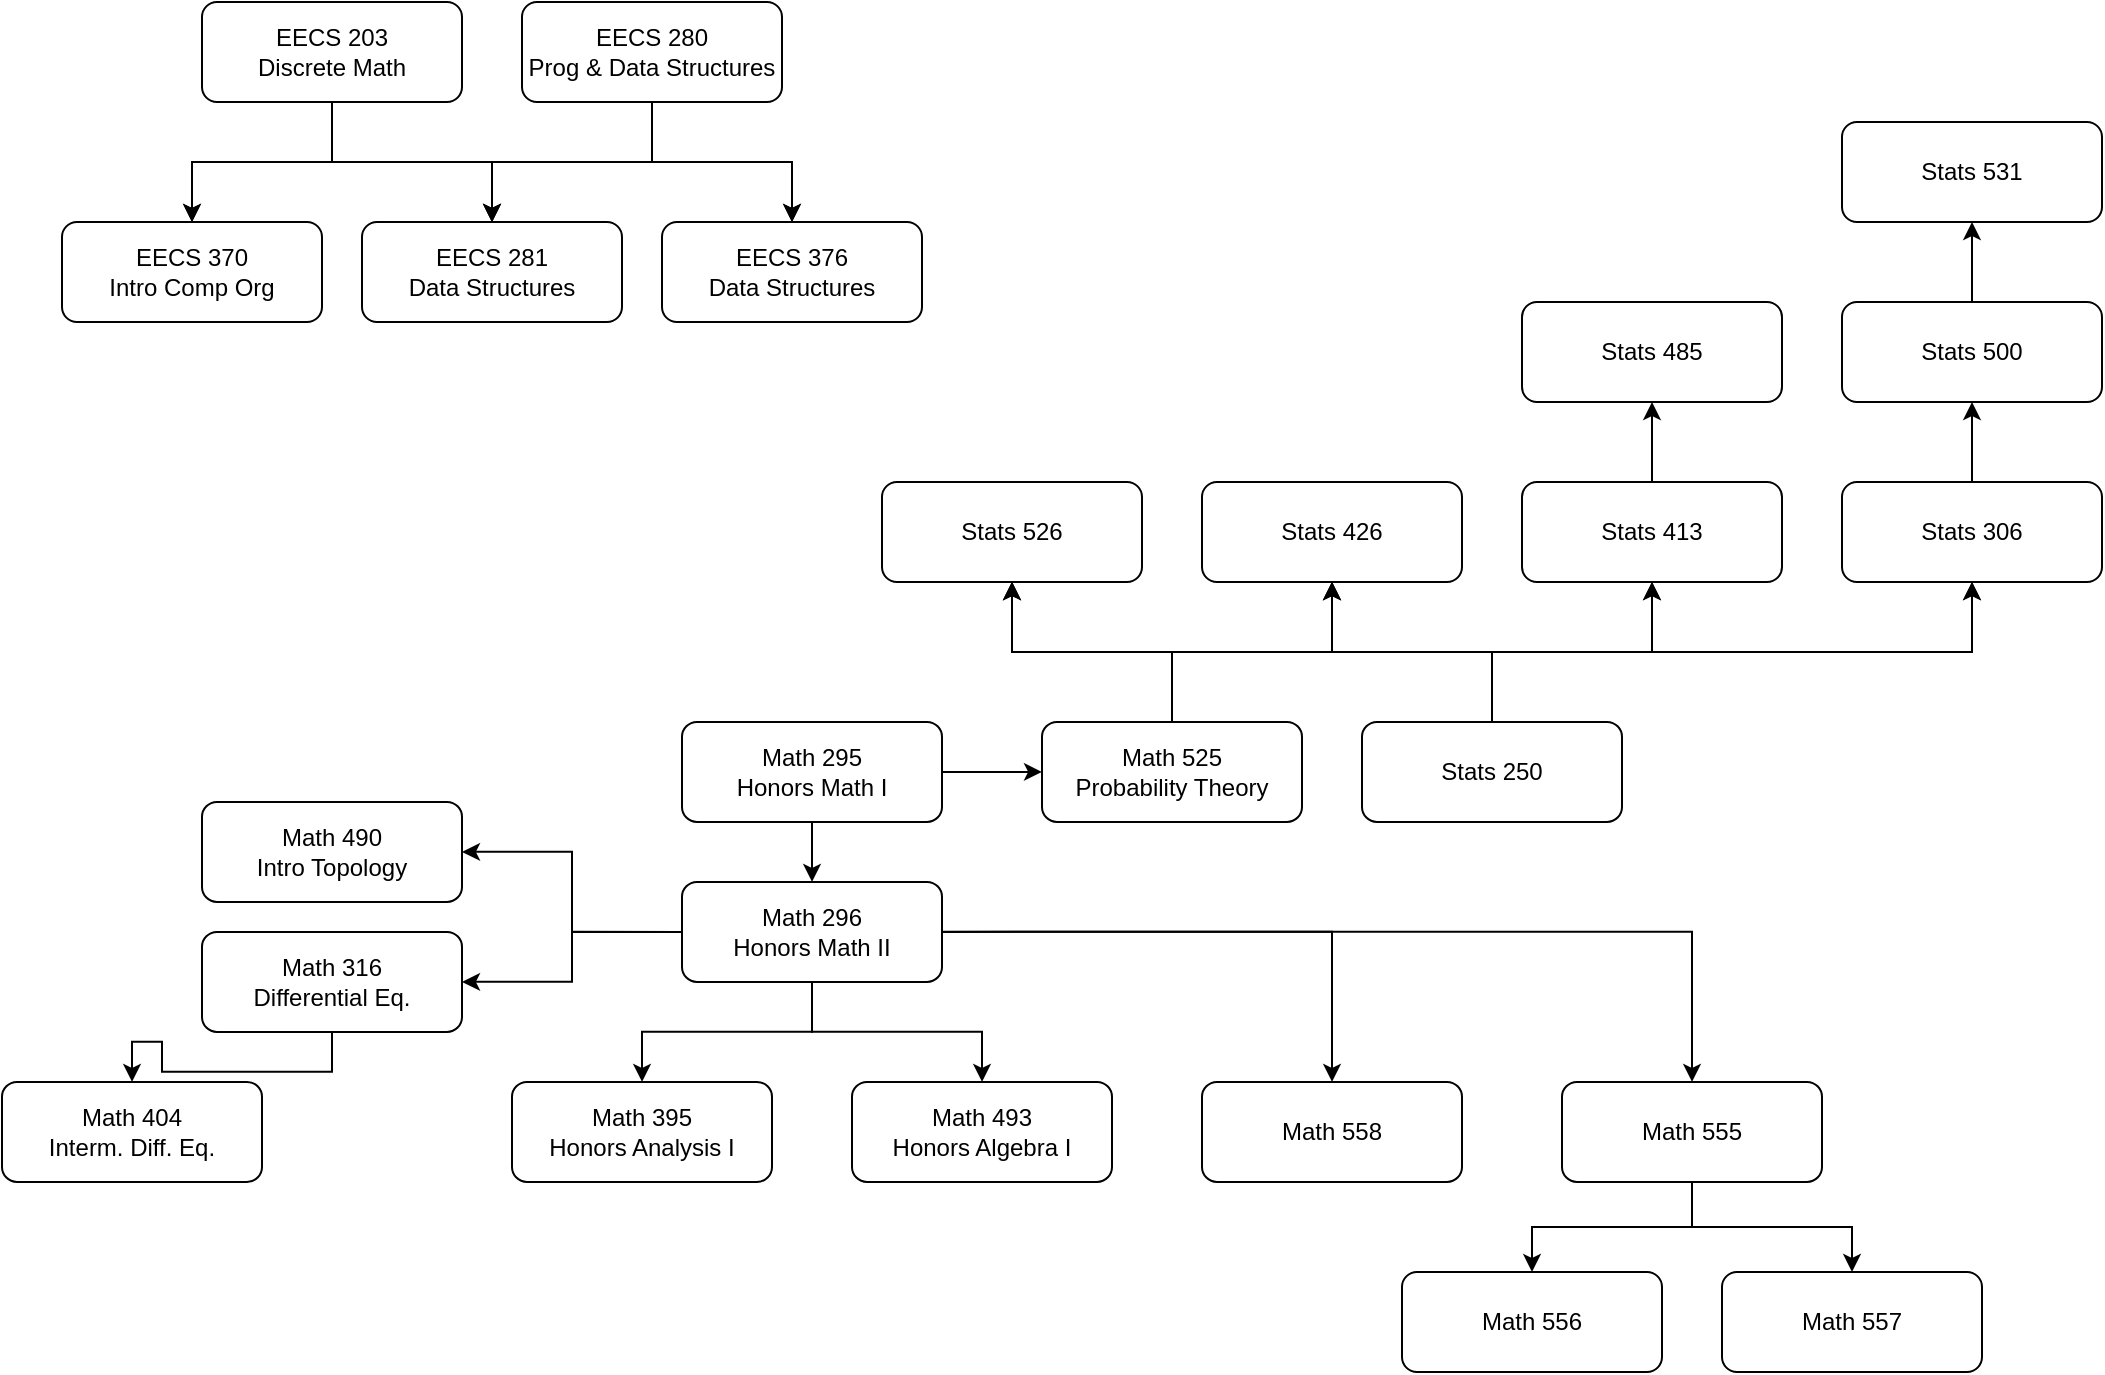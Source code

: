 <mxfile version="17.4.4" type="device"><diagram id="GoPdTXF0DmKgI1ejy2Yz" name="Page-1"><mxGraphModel dx="1065" dy="633" grid="1" gridSize="10" guides="1" tooltips="1" connect="1" arrows="1" fold="1" page="1" pageScale="1" pageWidth="1200" pageHeight="1600" math="0" shadow="0"><root><mxCell id="0"/><mxCell id="1" parent="0"/><mxCell id="5o8fWHNzmiKxbo_ArwBr-17" style="edgeStyle=orthogonalEdgeStyle;rounded=0;orthogonalLoop=1;jettySize=auto;html=1;entryX=0.5;entryY=0;entryDx=0;entryDy=0;" edge="1" parent="1" source="5o8fWHNzmiKxbo_ArwBr-1" target="5o8fWHNzmiKxbo_ArwBr-7"><mxGeometry relative="1" as="geometry"><mxPoint x="405" y="230" as="targetPoint"/></mxGeometry></mxCell><mxCell id="5o8fWHNzmiKxbo_ArwBr-18" style="edgeStyle=orthogonalEdgeStyle;rounded=0;orthogonalLoop=1;jettySize=auto;html=1;entryX=0.5;entryY=0;entryDx=0;entryDy=0;" edge="1" parent="1" source="5o8fWHNzmiKxbo_ArwBr-1" target="5o8fWHNzmiKxbo_ArwBr-9"><mxGeometry relative="1" as="geometry"/></mxCell><mxCell id="5o8fWHNzmiKxbo_ArwBr-28" style="edgeStyle=orthogonalEdgeStyle;rounded=0;orthogonalLoop=1;jettySize=auto;html=1;" edge="1" parent="1" source="5o8fWHNzmiKxbo_ArwBr-1" target="5o8fWHNzmiKxbo_ArwBr-8"><mxGeometry relative="1" as="geometry"><Array as="points"><mxPoint x="355" y="220"/><mxPoint x="125" y="220"/></Array></mxGeometry></mxCell><mxCell id="5o8fWHNzmiKxbo_ArwBr-1" value="EECS 280&lt;br&gt;Prog &amp;amp; Data Structures" style="rounded=1;whiteSpace=wrap;html=1;" vertex="1" parent="1"><mxGeometry x="290" y="140" width="130" height="50" as="geometry"/></mxCell><mxCell id="5o8fWHNzmiKxbo_ArwBr-19" style="edgeStyle=orthogonalEdgeStyle;rounded=0;orthogonalLoop=1;jettySize=auto;html=1;entryX=0.5;entryY=0;entryDx=0;entryDy=0;" edge="1" parent="1" source="5o8fWHNzmiKxbo_ArwBr-4" target="5o8fWHNzmiKxbo_ArwBr-7"><mxGeometry relative="1" as="geometry"/></mxCell><mxCell id="5o8fWHNzmiKxbo_ArwBr-20" style="edgeStyle=orthogonalEdgeStyle;rounded=0;orthogonalLoop=1;jettySize=auto;html=1;entryX=0.5;entryY=0;entryDx=0;entryDy=0;" edge="1" parent="1" source="5o8fWHNzmiKxbo_ArwBr-4" target="5o8fWHNzmiKxbo_ArwBr-8"><mxGeometry relative="1" as="geometry"/></mxCell><mxCell id="5o8fWHNzmiKxbo_ArwBr-26" style="edgeStyle=orthogonalEdgeStyle;rounded=0;orthogonalLoop=1;jettySize=auto;html=1;entryX=0.5;entryY=0;entryDx=0;entryDy=0;" edge="1" parent="1" source="5o8fWHNzmiKxbo_ArwBr-4" target="5o8fWHNzmiKxbo_ArwBr-7"><mxGeometry relative="1" as="geometry"/></mxCell><mxCell id="5o8fWHNzmiKxbo_ArwBr-27" style="edgeStyle=orthogonalEdgeStyle;rounded=0;orthogonalLoop=1;jettySize=auto;html=1;entryX=0.5;entryY=0;entryDx=0;entryDy=0;" edge="1" parent="1" source="5o8fWHNzmiKxbo_ArwBr-4" target="5o8fWHNzmiKxbo_ArwBr-9"><mxGeometry relative="1" as="geometry"><Array as="points"><mxPoint x="195" y="220"/><mxPoint x="425" y="220"/></Array></mxGeometry></mxCell><mxCell id="5o8fWHNzmiKxbo_ArwBr-4" value="EECS 203&lt;br&gt;Discrete Math" style="rounded=1;whiteSpace=wrap;html=1;" vertex="1" parent="1"><mxGeometry x="130" y="140" width="130" height="50" as="geometry"/></mxCell><mxCell id="5o8fWHNzmiKxbo_ArwBr-7" value="EECS 281&lt;br&gt;Data Structures" style="rounded=1;whiteSpace=wrap;html=1;" vertex="1" parent="1"><mxGeometry x="210" y="250" width="130" height="50" as="geometry"/></mxCell><mxCell id="5o8fWHNzmiKxbo_ArwBr-8" value="EECS 370&lt;br&gt;Intro Comp Org" style="rounded=1;whiteSpace=wrap;html=1;" vertex="1" parent="1"><mxGeometry x="60" y="250" width="130" height="50" as="geometry"/></mxCell><mxCell id="5o8fWHNzmiKxbo_ArwBr-9" value="EECS 376&lt;br&gt;Data Structures" style="rounded=1;whiteSpace=wrap;html=1;" vertex="1" parent="1"><mxGeometry x="360" y="250" width="130" height="50" as="geometry"/></mxCell><mxCell id="5o8fWHNzmiKxbo_ArwBr-24" style="edgeStyle=orthogonalEdgeStyle;rounded=0;orthogonalLoop=1;jettySize=auto;html=1;exitX=0.5;exitY=1;exitDx=0;exitDy=0;entryX=0.5;entryY=0;entryDx=0;entryDy=0;" edge="1" parent="1" source="5o8fWHNzmiKxbo_ArwBr-21" target="5o8fWHNzmiKxbo_ArwBr-22"><mxGeometry relative="1" as="geometry"/></mxCell><mxCell id="5o8fWHNzmiKxbo_ArwBr-30" style="edgeStyle=orthogonalEdgeStyle;rounded=0;orthogonalLoop=1;jettySize=auto;html=1;" edge="1" parent="1" source="5o8fWHNzmiKxbo_ArwBr-21" target="5o8fWHNzmiKxbo_ArwBr-29"><mxGeometry relative="1" as="geometry"/></mxCell><mxCell id="5o8fWHNzmiKxbo_ArwBr-21" value="Math 295&lt;br&gt;Honors Math I" style="rounded=1;whiteSpace=wrap;html=1;" vertex="1" parent="1"><mxGeometry x="370" y="499.94" width="130" height="50" as="geometry"/></mxCell><mxCell id="5o8fWHNzmiKxbo_ArwBr-25" value="" style="edgeStyle=orthogonalEdgeStyle;rounded=0;orthogonalLoop=1;jettySize=auto;html=1;" edge="1" parent="1" source="5o8fWHNzmiKxbo_ArwBr-22" target="5o8fWHNzmiKxbo_ArwBr-23"><mxGeometry relative="1" as="geometry"/></mxCell><mxCell id="5o8fWHNzmiKxbo_ArwBr-32" style="edgeStyle=orthogonalEdgeStyle;rounded=0;orthogonalLoop=1;jettySize=auto;html=1;exitX=0;exitY=0.5;exitDx=0;exitDy=0;entryX=1;entryY=0.5;entryDx=0;entryDy=0;" edge="1" parent="1" source="5o8fWHNzmiKxbo_ArwBr-22" target="5o8fWHNzmiKxbo_ArwBr-31"><mxGeometry relative="1" as="geometry"/></mxCell><mxCell id="5o8fWHNzmiKxbo_ArwBr-36" style="edgeStyle=orthogonalEdgeStyle;rounded=0;orthogonalLoop=1;jettySize=auto;html=1;exitX=0;exitY=0.5;exitDx=0;exitDy=0;entryX=1;entryY=0.5;entryDx=0;entryDy=0;" edge="1" parent="1" source="5o8fWHNzmiKxbo_ArwBr-22" target="5o8fWHNzmiKxbo_ArwBr-33"><mxGeometry relative="1" as="geometry"/></mxCell><mxCell id="5o8fWHNzmiKxbo_ArwBr-39" style="edgeStyle=orthogonalEdgeStyle;rounded=0;orthogonalLoop=1;jettySize=auto;html=1;exitX=0.5;exitY=1;exitDx=0;exitDy=0;" edge="1" parent="1" source="5o8fWHNzmiKxbo_ArwBr-22" target="5o8fWHNzmiKxbo_ArwBr-37"><mxGeometry relative="1" as="geometry"/></mxCell><mxCell id="5o8fWHNzmiKxbo_ArwBr-66" style="edgeStyle=orthogonalEdgeStyle;rounded=0;orthogonalLoop=1;jettySize=auto;html=1;exitX=1;exitY=0.5;exitDx=0;exitDy=0;" edge="1" parent="1" source="5o8fWHNzmiKxbo_ArwBr-22" target="5o8fWHNzmiKxbo_ArwBr-65"><mxGeometry relative="1" as="geometry"/></mxCell><mxCell id="5o8fWHNzmiKxbo_ArwBr-68" style="edgeStyle=orthogonalEdgeStyle;rounded=0;orthogonalLoop=1;jettySize=auto;html=1;entryX=0.5;entryY=0;entryDx=0;entryDy=0;" edge="1" parent="1" source="5o8fWHNzmiKxbo_ArwBr-22" target="5o8fWHNzmiKxbo_ArwBr-67"><mxGeometry relative="1" as="geometry"/></mxCell><mxCell id="5o8fWHNzmiKxbo_ArwBr-22" value="Math 296&lt;br&gt;Honors Math II" style="rounded=1;whiteSpace=wrap;html=1;" vertex="1" parent="1"><mxGeometry x="370" y="579.94" width="130" height="50" as="geometry"/></mxCell><mxCell id="5o8fWHNzmiKxbo_ArwBr-23" value="Math 395&lt;br&gt;Honors Analysis I" style="rounded=1;whiteSpace=wrap;html=1;" vertex="1" parent="1"><mxGeometry x="285" y="679.94" width="130" height="50" as="geometry"/></mxCell><mxCell id="5o8fWHNzmiKxbo_ArwBr-41" style="edgeStyle=orthogonalEdgeStyle;rounded=0;orthogonalLoop=1;jettySize=auto;html=1;exitX=0.5;exitY=0;exitDx=0;exitDy=0;entryX=0.5;entryY=1;entryDx=0;entryDy=0;" edge="1" parent="1" source="5o8fWHNzmiKxbo_ArwBr-29" target="5o8fWHNzmiKxbo_ArwBr-40"><mxGeometry relative="1" as="geometry"/></mxCell><mxCell id="5o8fWHNzmiKxbo_ArwBr-44" style="edgeStyle=orthogonalEdgeStyle;rounded=0;orthogonalLoop=1;jettySize=auto;html=1;exitX=0.5;exitY=0;exitDx=0;exitDy=0;entryX=0.5;entryY=1;entryDx=0;entryDy=0;" edge="1" parent="1" source="5o8fWHNzmiKxbo_ArwBr-29" target="5o8fWHNzmiKxbo_ArwBr-43"><mxGeometry relative="1" as="geometry"/></mxCell><mxCell id="5o8fWHNzmiKxbo_ArwBr-60" style="edgeStyle=orthogonalEdgeStyle;rounded=0;orthogonalLoop=1;jettySize=auto;html=1;entryX=0.5;entryY=1;entryDx=0;entryDy=0;" edge="1" parent="1" source="5o8fWHNzmiKxbo_ArwBr-29" target="5o8fWHNzmiKxbo_ArwBr-43"><mxGeometry relative="1" as="geometry"/></mxCell><mxCell id="5o8fWHNzmiKxbo_ArwBr-61" style="edgeStyle=orthogonalEdgeStyle;rounded=0;orthogonalLoop=1;jettySize=auto;html=1;entryX=0.5;entryY=1;entryDx=0;entryDy=0;" edge="1" parent="1" source="5o8fWHNzmiKxbo_ArwBr-29" target="5o8fWHNzmiKxbo_ArwBr-40"><mxGeometry relative="1" as="geometry"/></mxCell><mxCell id="5o8fWHNzmiKxbo_ArwBr-62" style="edgeStyle=orthogonalEdgeStyle;rounded=0;orthogonalLoop=1;jettySize=auto;html=1;entryX=0.5;entryY=1;entryDx=0;entryDy=0;exitX=0.5;exitY=0;exitDx=0;exitDy=0;" edge="1" parent="1" source="5o8fWHNzmiKxbo_ArwBr-29" target="5o8fWHNzmiKxbo_ArwBr-48"><mxGeometry relative="1" as="geometry"/></mxCell><mxCell id="5o8fWHNzmiKxbo_ArwBr-63" style="edgeStyle=orthogonalEdgeStyle;rounded=0;orthogonalLoop=1;jettySize=auto;html=1;entryX=0.5;entryY=1;entryDx=0;entryDy=0;exitX=0.5;exitY=0;exitDx=0;exitDy=0;" edge="1" parent="1" source="5o8fWHNzmiKxbo_ArwBr-29" target="5o8fWHNzmiKxbo_ArwBr-49"><mxGeometry relative="1" as="geometry"/></mxCell><mxCell id="5o8fWHNzmiKxbo_ArwBr-29" value="Math 525&lt;br&gt;Probability Theory" style="rounded=1;whiteSpace=wrap;html=1;" vertex="1" parent="1"><mxGeometry x="550" y="499.94" width="130" height="50" as="geometry"/></mxCell><mxCell id="5o8fWHNzmiKxbo_ArwBr-31" value="Math 490&lt;br&gt;Intro Topology" style="rounded=1;whiteSpace=wrap;html=1;" vertex="1" parent="1"><mxGeometry x="130" y="539.94" width="130" height="50" as="geometry"/></mxCell><mxCell id="5o8fWHNzmiKxbo_ArwBr-35" style="edgeStyle=orthogonalEdgeStyle;rounded=0;orthogonalLoop=1;jettySize=auto;html=1;" edge="1" parent="1" source="5o8fWHNzmiKxbo_ArwBr-33" target="5o8fWHNzmiKxbo_ArwBr-34"><mxGeometry relative="1" as="geometry"/></mxCell><mxCell id="5o8fWHNzmiKxbo_ArwBr-33" value="Math 316&lt;br&gt;Differential Eq." style="rounded=1;whiteSpace=wrap;html=1;" vertex="1" parent="1"><mxGeometry x="130" y="604.94" width="130" height="50" as="geometry"/></mxCell><mxCell id="5o8fWHNzmiKxbo_ArwBr-34" value="Math 404&lt;br&gt;Interm. Diff. Eq." style="rounded=1;whiteSpace=wrap;html=1;" vertex="1" parent="1"><mxGeometry x="30" y="679.94" width="130" height="50" as="geometry"/></mxCell><mxCell id="5o8fWHNzmiKxbo_ArwBr-37" value="Math 493&lt;br&gt;Honors Algebra I" style="rounded=1;whiteSpace=wrap;html=1;" vertex="1" parent="1"><mxGeometry x="455" y="679.94" width="130" height="50" as="geometry"/></mxCell><mxCell id="5o8fWHNzmiKxbo_ArwBr-40" value="Stats 426" style="rounded=1;whiteSpace=wrap;html=1;" vertex="1" parent="1"><mxGeometry x="630" y="380" width="130" height="50" as="geometry"/></mxCell><mxCell id="5o8fWHNzmiKxbo_ArwBr-45" style="edgeStyle=orthogonalEdgeStyle;rounded=0;orthogonalLoop=1;jettySize=auto;html=1;entryX=0.5;entryY=1;entryDx=0;entryDy=0;" edge="1" parent="1" source="5o8fWHNzmiKxbo_ArwBr-42" target="5o8fWHNzmiKxbo_ArwBr-40"><mxGeometry relative="1" as="geometry"/></mxCell><mxCell id="5o8fWHNzmiKxbo_ArwBr-47" style="edgeStyle=orthogonalEdgeStyle;rounded=0;orthogonalLoop=1;jettySize=auto;html=1;exitX=0.5;exitY=0;exitDx=0;exitDy=0;entryX=0.5;entryY=1;entryDx=0;entryDy=0;" edge="1" parent="1" source="5o8fWHNzmiKxbo_ArwBr-42" target="5o8fWHNzmiKxbo_ArwBr-43"><mxGeometry relative="1" as="geometry"/></mxCell><mxCell id="5o8fWHNzmiKxbo_ArwBr-56" style="edgeStyle=orthogonalEdgeStyle;rounded=0;orthogonalLoop=1;jettySize=auto;html=1;entryX=0.5;entryY=1;entryDx=0;entryDy=0;" edge="1" parent="1" source="5o8fWHNzmiKxbo_ArwBr-42" target="5o8fWHNzmiKxbo_ArwBr-48"><mxGeometry relative="1" as="geometry"/></mxCell><mxCell id="5o8fWHNzmiKxbo_ArwBr-59" style="edgeStyle=orthogonalEdgeStyle;rounded=0;orthogonalLoop=1;jettySize=auto;html=1;entryX=0.5;entryY=1;entryDx=0;entryDy=0;exitX=0.5;exitY=0;exitDx=0;exitDy=0;" edge="1" parent="1" source="5o8fWHNzmiKxbo_ArwBr-42" target="5o8fWHNzmiKxbo_ArwBr-49"><mxGeometry relative="1" as="geometry"/></mxCell><mxCell id="5o8fWHNzmiKxbo_ArwBr-42" value="Stats 250" style="rounded=1;whiteSpace=wrap;html=1;" vertex="1" parent="1"><mxGeometry x="710" y="499.94" width="130" height="50" as="geometry"/></mxCell><mxCell id="5o8fWHNzmiKxbo_ArwBr-43" value="Stats 526" style="rounded=1;whiteSpace=wrap;html=1;" vertex="1" parent="1"><mxGeometry x="470" y="380" width="130" height="50" as="geometry"/></mxCell><mxCell id="5o8fWHNzmiKxbo_ArwBr-55" value="" style="edgeStyle=orthogonalEdgeStyle;rounded=0;orthogonalLoop=1;jettySize=auto;html=1;" edge="1" parent="1" source="5o8fWHNzmiKxbo_ArwBr-48" target="5o8fWHNzmiKxbo_ArwBr-50"><mxGeometry relative="1" as="geometry"/></mxCell><mxCell id="5o8fWHNzmiKxbo_ArwBr-48" value="Stats 413" style="rounded=1;whiteSpace=wrap;html=1;" vertex="1" parent="1"><mxGeometry x="790" y="380" width="130" height="50" as="geometry"/></mxCell><mxCell id="5o8fWHNzmiKxbo_ArwBr-53" style="edgeStyle=orthogonalEdgeStyle;rounded=0;orthogonalLoop=1;jettySize=auto;html=1;exitX=0.5;exitY=0;exitDx=0;exitDy=0;entryX=0.5;entryY=1;entryDx=0;entryDy=0;" edge="1" parent="1" source="5o8fWHNzmiKxbo_ArwBr-49" target="5o8fWHNzmiKxbo_ArwBr-51"><mxGeometry relative="1" as="geometry"/></mxCell><mxCell id="5o8fWHNzmiKxbo_ArwBr-49" value="Stats 306" style="rounded=1;whiteSpace=wrap;html=1;" vertex="1" parent="1"><mxGeometry x="950" y="380" width="130" height="50" as="geometry"/></mxCell><mxCell id="5o8fWHNzmiKxbo_ArwBr-50" value="Stats 485" style="rounded=1;whiteSpace=wrap;html=1;" vertex="1" parent="1"><mxGeometry x="790" y="290" width="130" height="50" as="geometry"/></mxCell><mxCell id="5o8fWHNzmiKxbo_ArwBr-54" value="" style="edgeStyle=orthogonalEdgeStyle;rounded=0;orthogonalLoop=1;jettySize=auto;html=1;" edge="1" parent="1" source="5o8fWHNzmiKxbo_ArwBr-51" target="5o8fWHNzmiKxbo_ArwBr-52"><mxGeometry relative="1" as="geometry"/></mxCell><mxCell id="5o8fWHNzmiKxbo_ArwBr-51" value="Stats 500" style="rounded=1;whiteSpace=wrap;html=1;" vertex="1" parent="1"><mxGeometry x="950" y="290" width="130" height="50" as="geometry"/></mxCell><mxCell id="5o8fWHNzmiKxbo_ArwBr-52" value="Stats 531" style="rounded=1;whiteSpace=wrap;html=1;" vertex="1" parent="1"><mxGeometry x="950" y="200" width="130" height="50" as="geometry"/></mxCell><mxCell id="5o8fWHNzmiKxbo_ArwBr-65" value="Math 558" style="rounded=1;whiteSpace=wrap;html=1;" vertex="1" parent="1"><mxGeometry x="630" y="679.94" width="130" height="50" as="geometry"/></mxCell><mxCell id="5o8fWHNzmiKxbo_ArwBr-71" style="edgeStyle=orthogonalEdgeStyle;rounded=0;orthogonalLoop=1;jettySize=auto;html=1;entryX=0.5;entryY=0;entryDx=0;entryDy=0;" edge="1" parent="1" source="5o8fWHNzmiKxbo_ArwBr-67" target="5o8fWHNzmiKxbo_ArwBr-69"><mxGeometry relative="1" as="geometry"/></mxCell><mxCell id="5o8fWHNzmiKxbo_ArwBr-72" style="edgeStyle=orthogonalEdgeStyle;rounded=0;orthogonalLoop=1;jettySize=auto;html=1;" edge="1" parent="1" source="5o8fWHNzmiKxbo_ArwBr-67" target="5o8fWHNzmiKxbo_ArwBr-70"><mxGeometry relative="1" as="geometry"/></mxCell><mxCell id="5o8fWHNzmiKxbo_ArwBr-67" value="Math 555" style="rounded=1;whiteSpace=wrap;html=1;" vertex="1" parent="1"><mxGeometry x="810" y="679.94" width="130" height="50" as="geometry"/></mxCell><mxCell id="5o8fWHNzmiKxbo_ArwBr-69" value="Math 556" style="rounded=1;whiteSpace=wrap;html=1;" vertex="1" parent="1"><mxGeometry x="730" y="775" width="130" height="50" as="geometry"/></mxCell><mxCell id="5o8fWHNzmiKxbo_ArwBr-70" value="Math 557" style="rounded=1;whiteSpace=wrap;html=1;" vertex="1" parent="1"><mxGeometry x="890" y="775" width="130" height="50" as="geometry"/></mxCell></root></mxGraphModel></diagram></mxfile>